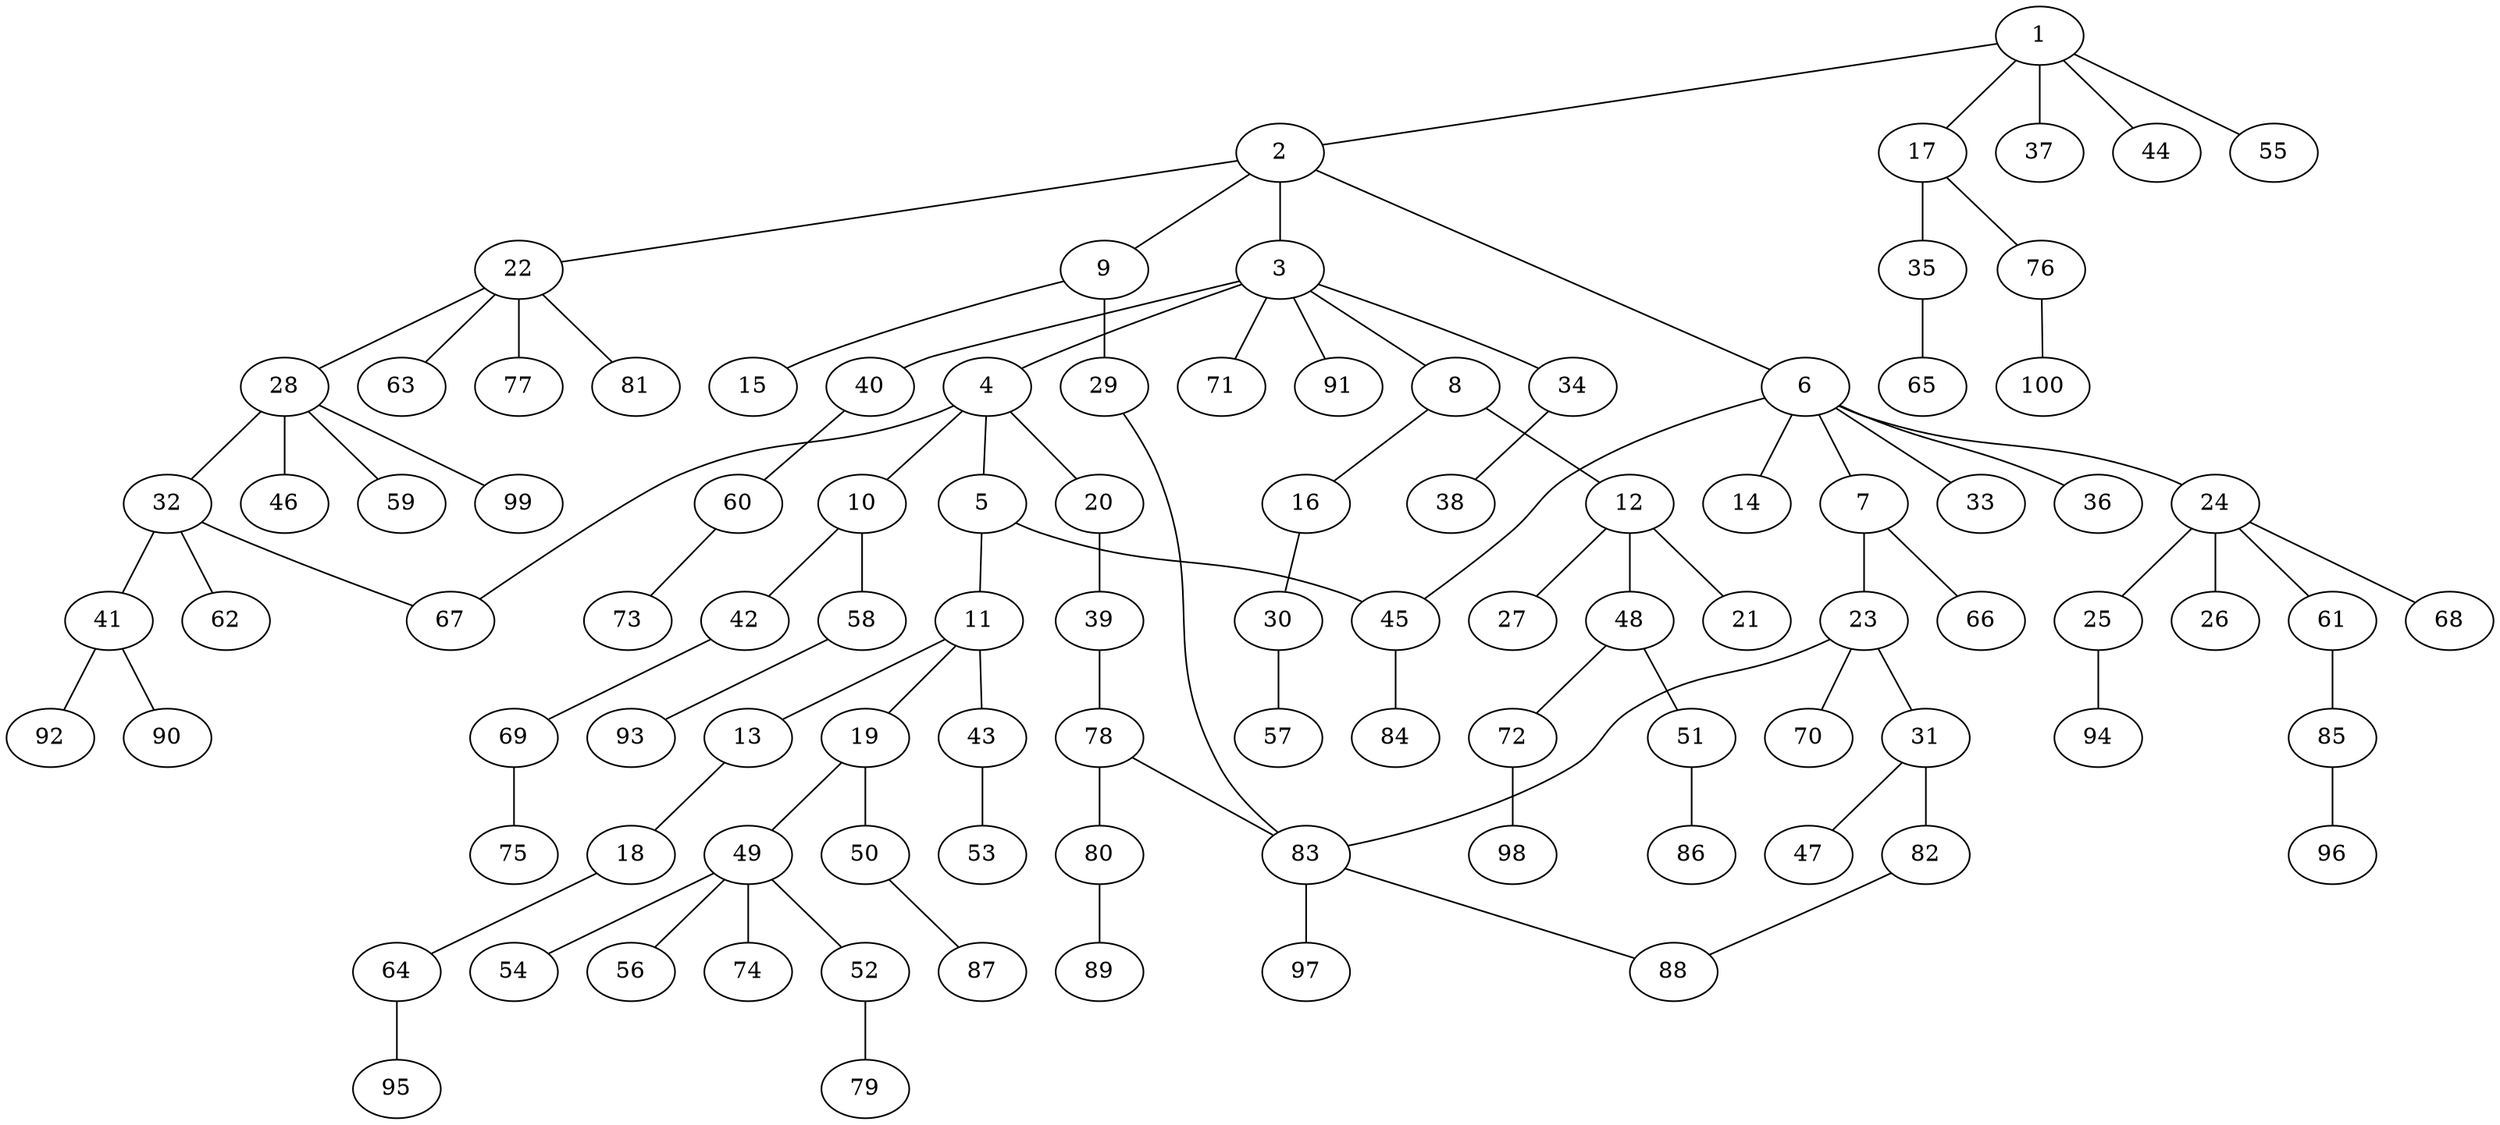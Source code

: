 graph graphname {1--2
1--17
1--37
1--44
1--55
2--3
2--6
2--9
2--22
3--4
3--8
3--34
3--40
3--71
3--91
4--5
4--10
4--20
4--67
5--11
5--45
6--7
6--14
6--24
6--33
6--36
6--45
7--23
7--66
8--12
8--16
9--15
9--29
10--42
10--58
11--13
11--19
11--43
12--21
12--27
12--48
13--18
16--30
17--35
17--76
18--64
19--49
19--50
20--39
22--28
22--63
22--77
22--81
23--31
23--70
23--83
24--25
24--26
24--61
24--68
25--94
28--32
28--46
28--59
28--99
29--83
30--57
31--47
31--82
32--41
32--62
32--67
34--38
35--65
39--78
40--60
41--90
41--92
42--69
43--53
45--84
48--51
48--72
49--52
49--54
49--56
49--74
50--87
51--86
52--79
58--93
60--73
61--85
64--95
69--75
72--98
76--100
78--80
78--83
80--89
82--88
83--88
83--97
85--96
}